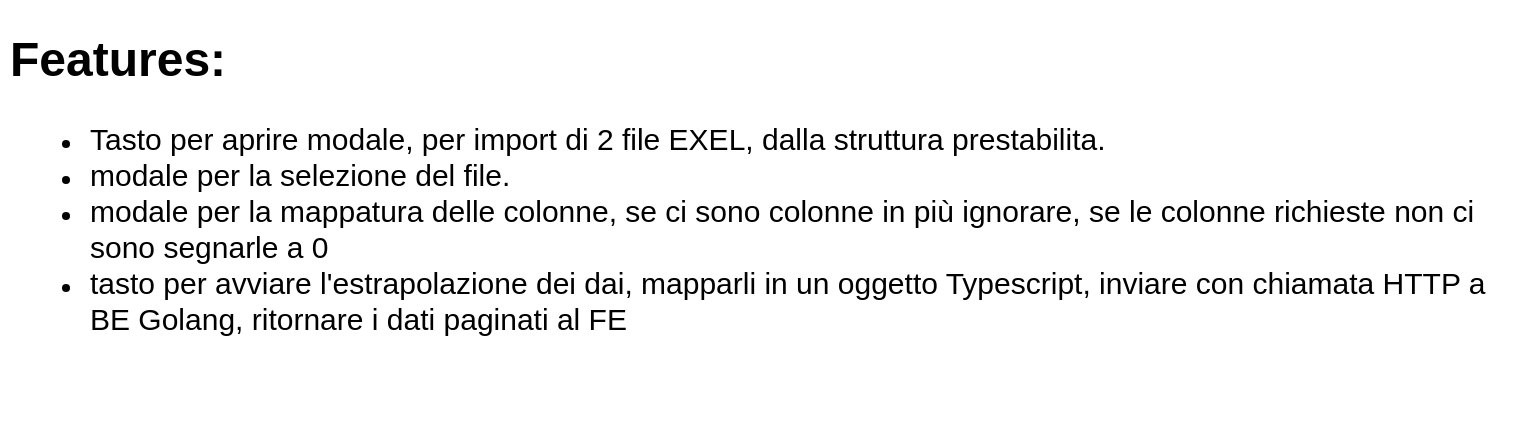<mxfile version="21.8.0" type="github">
  <diagram name="Page-1" id="x6VVjmVmE8nXz7FTQLwF">
    <mxGraphModel dx="2072" dy="1135" grid="1" gridSize="10" guides="1" tooltips="1" connect="1" arrows="1" fold="1" page="1" pageScale="1" pageWidth="827" pageHeight="1169" math="0" shadow="0">
      <root>
        <mxCell id="0" />
        <mxCell id="1" parent="0" />
        <mxCell id="DzhuavKa8kZ5YIN2M7tz-1" value="&lt;h1&gt;Features:&lt;/h1&gt;&lt;p&gt;&lt;/p&gt;&lt;ul&gt;&lt;li&gt;&lt;span style=&quot;font-size: 15px;&quot;&gt;Tasto per aprire modale, per import di 2 file EXEL, dalla struttura prestabilita.&lt;/span&gt;&lt;/li&gt;&lt;li&gt;&lt;span style=&quot;font-size: 15px;&quot;&gt;modale per la selezione del file.&lt;/span&gt;&lt;/li&gt;&lt;li&gt;&lt;span style=&quot;font-size: 15px;&quot;&gt;modale per la mappatura delle colonne, se ci sono colonne in più ignorare, se le colonne richieste non ci sono segnarle a 0&lt;/span&gt;&lt;/li&gt;&lt;li&gt;&lt;span style=&quot;font-size: 15px;&quot;&gt;tasto per avviare l&#39;estrapolazione dei dai, mapparli in un oggetto Typescript, inviare con chiamata HTTP a BE Golang, ritornare i dati paginati al FE&lt;/span&gt;&lt;/li&gt;&lt;/ul&gt;&lt;p&gt;&lt;/p&gt;" style="text;html=1;strokeColor=none;fillColor=none;spacing=5;spacingTop=-20;whiteSpace=wrap;overflow=hidden;rounded=0;" vertex="1" parent="1">
          <mxGeometry x="40" y="40" width="760" height="200" as="geometry" />
        </mxCell>
      </root>
    </mxGraphModel>
  </diagram>
</mxfile>
